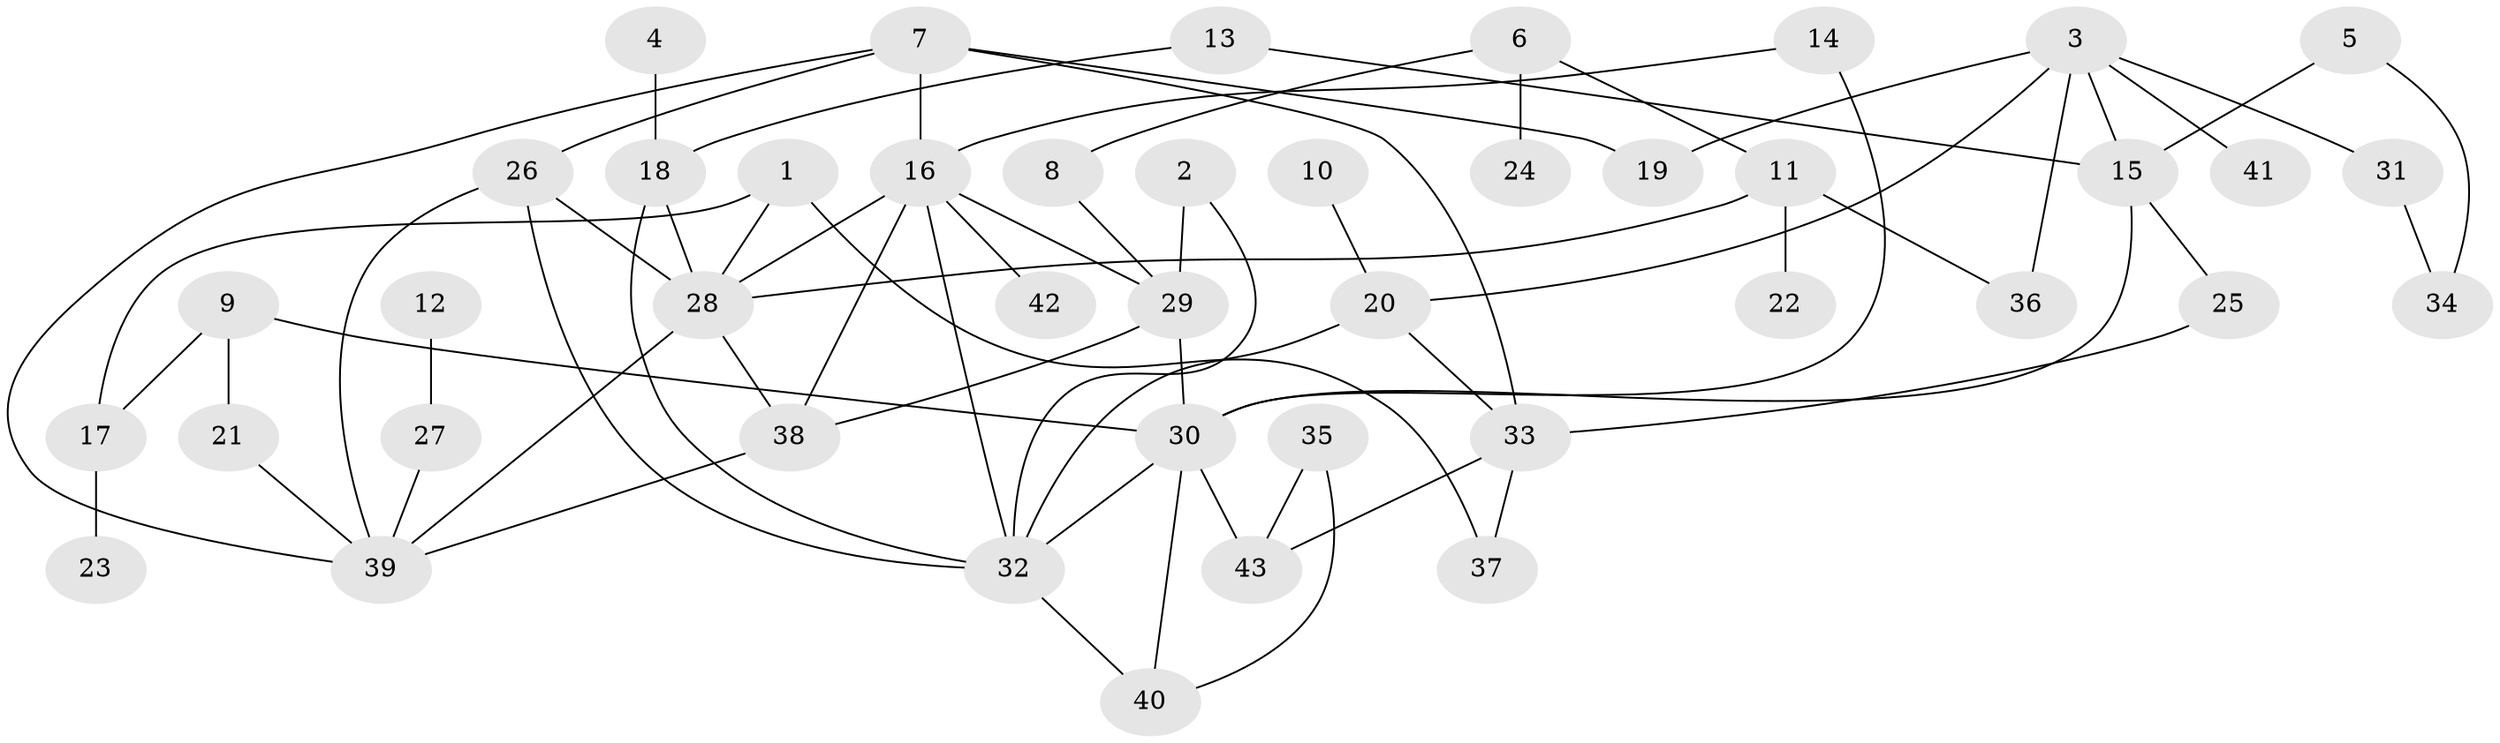 // original degree distribution, {6: 0.04285714285714286, 7: 0.014285714285714285, 3: 0.15714285714285714, 5: 0.04285714285714286, 2: 0.2857142857142857, 4: 0.1, 1: 0.35714285714285715}
// Generated by graph-tools (version 1.1) at 2025/36/03/04/25 23:36:09]
// undirected, 43 vertices, 67 edges
graph export_dot {
  node [color=gray90,style=filled];
  1;
  2;
  3;
  4;
  5;
  6;
  7;
  8;
  9;
  10;
  11;
  12;
  13;
  14;
  15;
  16;
  17;
  18;
  19;
  20;
  21;
  22;
  23;
  24;
  25;
  26;
  27;
  28;
  29;
  30;
  31;
  32;
  33;
  34;
  35;
  36;
  37;
  38;
  39;
  40;
  41;
  42;
  43;
  1 -- 17 [weight=1.0];
  1 -- 28 [weight=1.0];
  1 -- 37 [weight=1.0];
  2 -- 29 [weight=1.0];
  2 -- 32 [weight=1.0];
  3 -- 15 [weight=1.0];
  3 -- 19 [weight=1.0];
  3 -- 20 [weight=1.0];
  3 -- 31 [weight=1.0];
  3 -- 36 [weight=1.0];
  3 -- 41 [weight=1.0];
  4 -- 18 [weight=1.0];
  5 -- 15 [weight=1.0];
  5 -- 34 [weight=1.0];
  6 -- 8 [weight=1.0];
  6 -- 11 [weight=1.0];
  6 -- 24 [weight=1.0];
  7 -- 16 [weight=1.0];
  7 -- 19 [weight=1.0];
  7 -- 26 [weight=1.0];
  7 -- 33 [weight=1.0];
  7 -- 39 [weight=1.0];
  8 -- 29 [weight=1.0];
  9 -- 17 [weight=1.0];
  9 -- 21 [weight=1.0];
  9 -- 30 [weight=1.0];
  10 -- 20 [weight=1.0];
  11 -- 22 [weight=1.0];
  11 -- 28 [weight=1.0];
  11 -- 36 [weight=1.0];
  12 -- 27 [weight=1.0];
  13 -- 15 [weight=1.0];
  13 -- 18 [weight=1.0];
  14 -- 16 [weight=1.0];
  14 -- 30 [weight=1.0];
  15 -- 25 [weight=1.0];
  15 -- 30 [weight=2.0];
  16 -- 28 [weight=1.0];
  16 -- 29 [weight=1.0];
  16 -- 32 [weight=1.0];
  16 -- 38 [weight=1.0];
  16 -- 42 [weight=1.0];
  17 -- 23 [weight=1.0];
  18 -- 28 [weight=1.0];
  18 -- 32 [weight=1.0];
  20 -- 32 [weight=1.0];
  20 -- 33 [weight=1.0];
  21 -- 39 [weight=1.0];
  25 -- 33 [weight=1.0];
  26 -- 28 [weight=1.0];
  26 -- 32 [weight=1.0];
  26 -- 39 [weight=1.0];
  27 -- 39 [weight=1.0];
  28 -- 38 [weight=1.0];
  28 -- 39 [weight=1.0];
  29 -- 30 [weight=1.0];
  29 -- 38 [weight=1.0];
  30 -- 32 [weight=1.0];
  30 -- 40 [weight=1.0];
  30 -- 43 [weight=1.0];
  31 -- 34 [weight=1.0];
  32 -- 40 [weight=1.0];
  33 -- 37 [weight=1.0];
  33 -- 43 [weight=1.0];
  35 -- 40 [weight=1.0];
  35 -- 43 [weight=1.0];
  38 -- 39 [weight=1.0];
}
